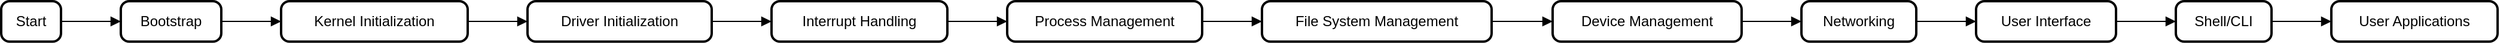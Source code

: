 <mxfile version="24.3.1" type="github">
  <diagram name="Page-1" id="yA-XPUzKbecBxDeTwqK7">
    <mxGraphModel>
      <root>
        <mxCell id="0" />
        <mxCell id="1" parent="0" />
        <mxCell id="2" value="Start" style="rounded=1;absoluteArcSize=1;arcSize=14;whiteSpace=wrap;strokeWidth=2;" vertex="1" parent="1">
          <mxGeometry width="50" height="34" as="geometry" />
        </mxCell>
        <mxCell id="3" value="Bootstrap" style="rounded=1;absoluteArcSize=1;arcSize=14;whiteSpace=wrap;strokeWidth=2;" vertex="1" parent="1">
          <mxGeometry x="100" width="84" height="34" as="geometry" />
        </mxCell>
        <mxCell id="4" value="Kernel Initialization" style="rounded=1;absoluteArcSize=1;arcSize=14;whiteSpace=wrap;strokeWidth=2;" vertex="1" parent="1">
          <mxGeometry x="234" width="156" height="34" as="geometry" />
        </mxCell>
        <mxCell id="5" value="Driver Initialization" style="rounded=1;absoluteArcSize=1;arcSize=14;whiteSpace=wrap;strokeWidth=2;" vertex="1" parent="1">
          <mxGeometry x="440" width="154" height="34" as="geometry" />
        </mxCell>
        <mxCell id="6" value="Interrupt Handling" style="rounded=1;absoluteArcSize=1;arcSize=14;whiteSpace=wrap;strokeWidth=2;" vertex="1" parent="1">
          <mxGeometry x="644" width="147" height="34" as="geometry" />
        </mxCell>
        <mxCell id="7" value="Process Management" style="rounded=1;absoluteArcSize=1;arcSize=14;whiteSpace=wrap;strokeWidth=2;" vertex="1" parent="1">
          <mxGeometry x="841" width="163" height="34" as="geometry" />
        </mxCell>
        <mxCell id="8" value="File System Management" style="rounded=1;absoluteArcSize=1;arcSize=14;whiteSpace=wrap;strokeWidth=2;" vertex="1" parent="1">
          <mxGeometry x="1054" width="192" height="34" as="geometry" />
        </mxCell>
        <mxCell id="9" value="Device Management" style="rounded=1;absoluteArcSize=1;arcSize=14;whiteSpace=wrap;strokeWidth=2;" vertex="1" parent="1">
          <mxGeometry x="1297" width="158" height="34" as="geometry" />
        </mxCell>
        <mxCell id="10" value="Networking" style="rounded=1;absoluteArcSize=1;arcSize=14;whiteSpace=wrap;strokeWidth=2;" vertex="1" parent="1">
          <mxGeometry x="1505" width="96" height="34" as="geometry" />
        </mxCell>
        <mxCell id="11" value="User Interface" style="rounded=1;absoluteArcSize=1;arcSize=14;whiteSpace=wrap;strokeWidth=2;" vertex="1" parent="1">
          <mxGeometry x="1651" width="117" height="34" as="geometry" />
        </mxCell>
        <mxCell id="12" value="Shell/CLI" style="rounded=1;absoluteArcSize=1;arcSize=14;whiteSpace=wrap;strokeWidth=2;" vertex="1" parent="1">
          <mxGeometry x="1818" width="80" height="34" as="geometry" />
        </mxCell>
        <mxCell id="13" value="User Applications" style="rounded=1;absoluteArcSize=1;arcSize=14;whiteSpace=wrap;strokeWidth=2;" vertex="1" parent="1">
          <mxGeometry x="1948" width="139" height="34" as="geometry" />
        </mxCell>
        <mxCell id="14" value="" style="curved=1;startArrow=none;endArrow=block;exitX=1.0;exitY=0.5;entryX=0.0;entryY=0.5;" edge="1" parent="1" source="2" target="3">
          <mxGeometry relative="1" as="geometry">
            <Array as="points" />
          </mxGeometry>
        </mxCell>
        <mxCell id="15" value="" style="curved=1;startArrow=none;endArrow=block;exitX=0.999;exitY=0.5;entryX=-0.0;entryY=0.5;" edge="1" parent="1" source="3" target="4">
          <mxGeometry relative="1" as="geometry">
            <Array as="points" />
          </mxGeometry>
        </mxCell>
        <mxCell id="16" value="" style="curved=1;startArrow=none;endArrow=block;exitX=1.002;exitY=0.5;entryX=0.002;entryY=0.5;" edge="1" parent="1" source="4" target="5">
          <mxGeometry relative="1" as="geometry">
            <Array as="points" />
          </mxGeometry>
        </mxCell>
        <mxCell id="17" value="" style="curved=1;startArrow=none;endArrow=block;exitX=1.0;exitY=0.5;entryX=0.0;entryY=0.5;" edge="1" parent="1" source="5" target="6">
          <mxGeometry relative="1" as="geometry">
            <Array as="points" />
          </mxGeometry>
        </mxCell>
        <mxCell id="18" value="" style="curved=1;startArrow=none;endArrow=block;exitX=1.001;exitY=0.5;entryX=0.001;entryY=0.5;" edge="1" parent="1" source="6" target="7">
          <mxGeometry relative="1" as="geometry">
            <Array as="points" />
          </mxGeometry>
        </mxCell>
        <mxCell id="19" value="" style="curved=1;startArrow=none;endArrow=block;exitX=1.002;exitY=0.5;entryX=0.002;entryY=0.5;" edge="1" parent="1" source="7" target="8">
          <mxGeometry relative="1" as="geometry">
            <Array as="points" />
          </mxGeometry>
        </mxCell>
        <mxCell id="20" value="" style="curved=1;startArrow=none;endArrow=block;exitX=1.003;exitY=0.5;entryX=-0.002;entryY=0.5;" edge="1" parent="1" source="8" target="9">
          <mxGeometry relative="1" as="geometry">
            <Array as="points" />
          </mxGeometry>
        </mxCell>
        <mxCell id="21" value="" style="curved=1;startArrow=none;endArrow=block;exitX=0.999;exitY=0.5;entryX=-0.001;entryY=0.5;" edge="1" parent="1" source="9" target="10">
          <mxGeometry relative="1" as="geometry">
            <Array as="points" />
          </mxGeometry>
        </mxCell>
        <mxCell id="22" value="" style="curved=1;startArrow=none;endArrow=block;exitX=1.003;exitY=0.5;entryX=0.002;entryY=0.5;" edge="1" parent="1" source="10" target="11">
          <mxGeometry relative="1" as="geometry">
            <Array as="points" />
          </mxGeometry>
        </mxCell>
        <mxCell id="23" value="" style="curved=1;startArrow=none;endArrow=block;exitX=1.003;exitY=0.5;entryX=0.005;entryY=0.5;" edge="1" parent="1" source="11" target="12">
          <mxGeometry relative="1" as="geometry">
            <Array as="points" />
          </mxGeometry>
        </mxCell>
        <mxCell id="24" value="" style="curved=1;startArrow=none;endArrow=block;exitX=1.006;exitY=0.5;entryX=0.004;entryY=0.5;" edge="1" parent="1" source="12" target="13">
          <mxGeometry relative="1" as="geometry">
            <Array as="points" />
          </mxGeometry>
        </mxCell>
      </root>
    </mxGraphModel>
  </diagram>
</mxfile>

